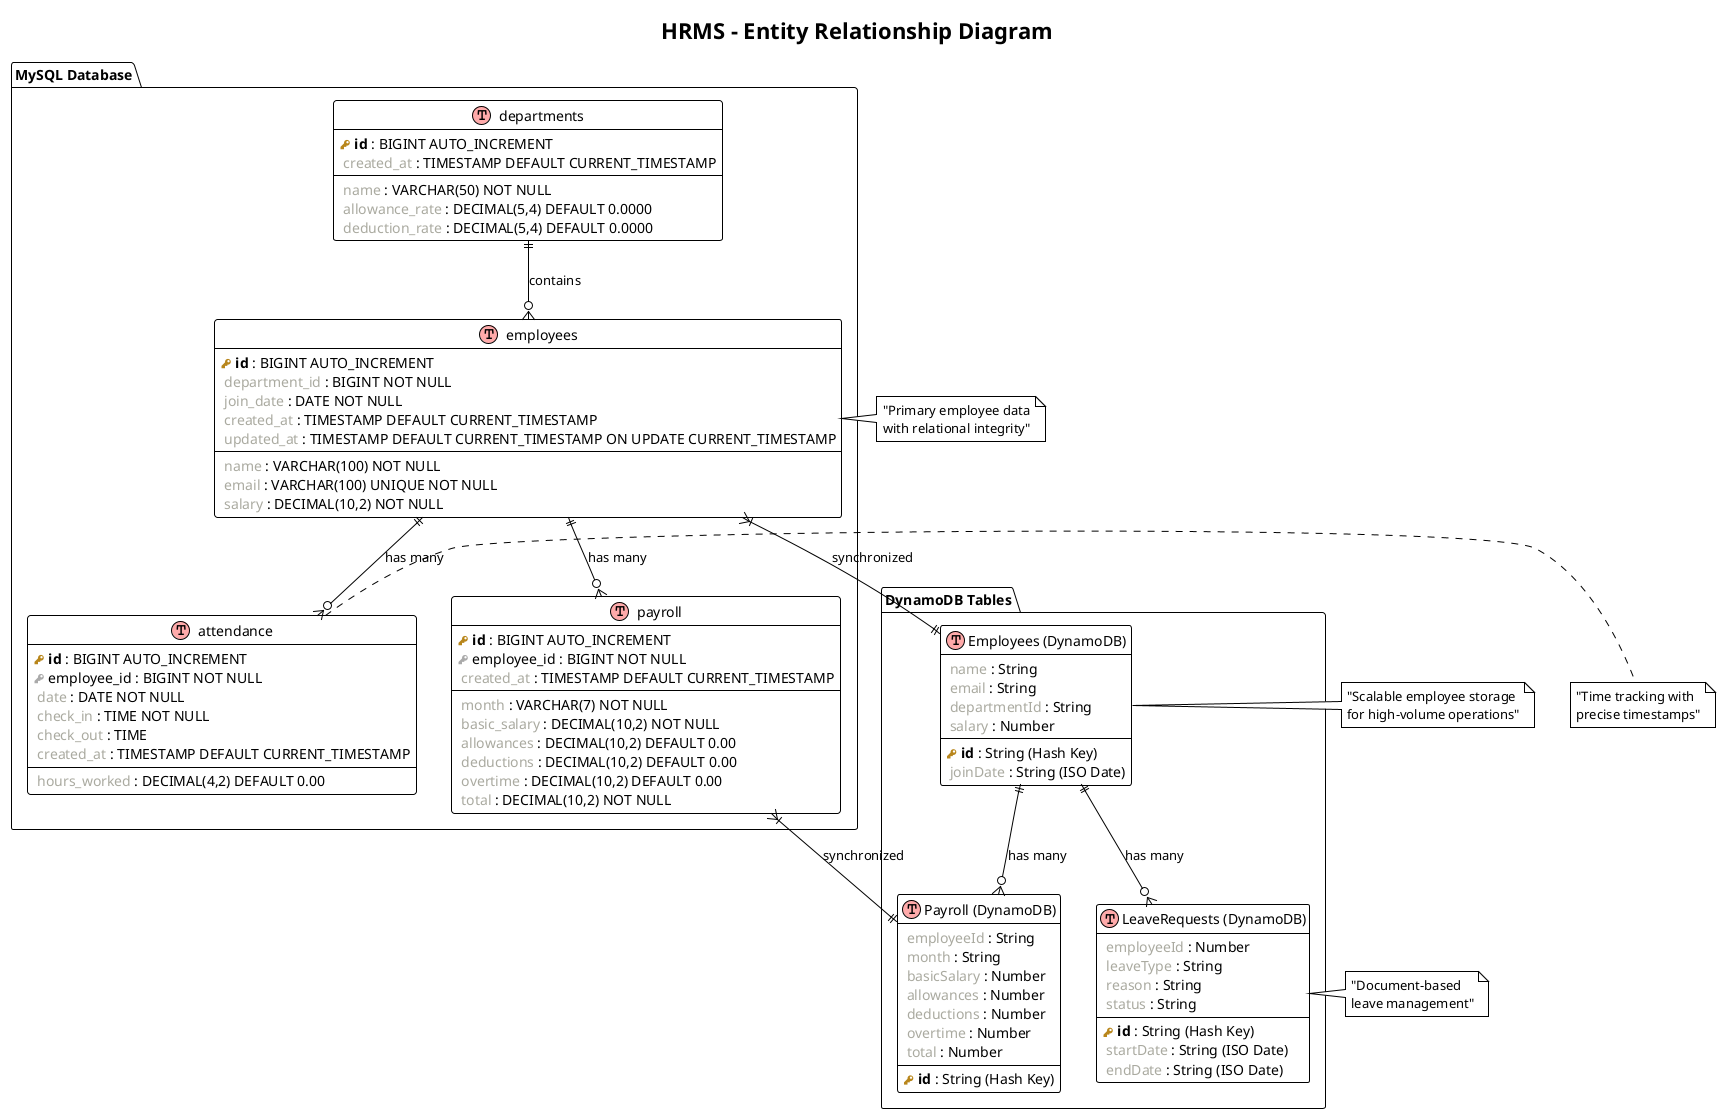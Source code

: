 @startuml HRMS Database ERD
!theme plain
title HRMS - Entity Relationship Diagram

!define TABLE(name,desc) class name as "desc" << (T,#FFAAAA) >>
!define PK(x) <b><color:#b8861b><&key></color> x</b>
!define FK(x) <color:#aaaaaa><&key></color> x
!define COLUMN(x) <color:#aaaaa0> x</color>

package "MySQL Database" {
    TABLE(employees, "employees") {
        PK(id) : BIGINT AUTO_INCREMENT
        COLUMN(name) : VARCHAR(100) NOT NULL
        COLUMN(email) : VARCHAR(100) UNIQUE NOT NULL
        COLUMN(department_id) : BIGINT NOT NULL
        COLUMN(salary) : DECIMAL(10,2) NOT NULL
        COLUMN(join_date) : DATE NOT NULL
        COLUMN(created_at) : TIMESTAMP DEFAULT CURRENT_TIMESTAMP
        COLUMN(updated_at) : TIMESTAMP DEFAULT CURRENT_TIMESTAMP ON UPDATE CURRENT_TIMESTAMP
    }

    TABLE(departments, "departments") {
        PK(id) : BIGINT AUTO_INCREMENT
        COLUMN(name) : VARCHAR(50) NOT NULL
        COLUMN(allowance_rate) : DECIMAL(5,4) DEFAULT 0.0000
        COLUMN(deduction_rate) : DECIMAL(5,4) DEFAULT 0.0000
        COLUMN(created_at) : TIMESTAMP DEFAULT CURRENT_TIMESTAMP
    }

    TABLE(payroll, "payroll") {
        PK(id) : BIGINT AUTO_INCREMENT
        FK(employee_id) : BIGINT NOT NULL
        COLUMN(month) : VARCHAR(7) NOT NULL
        COLUMN(basic_salary) : DECIMAL(10,2) NOT NULL
        COLUMN(allowances) : DECIMAL(10,2) DEFAULT 0.00
        COLUMN(deductions) : DECIMAL(10,2) DEFAULT 0.00
        COLUMN(overtime) : DECIMAL(10,2) DEFAULT 0.00
        COLUMN(total) : DECIMAL(10,2) NOT NULL
        COLUMN(created_at) : TIMESTAMP DEFAULT CURRENT_TIMESTAMP
    }

    TABLE(attendance, "attendance") {
        PK(id) : BIGINT AUTO_INCREMENT
        FK(employee_id) : BIGINT NOT NULL
        COLUMN(date) : DATE NOT NULL
        COLUMN(check_in) : TIME NOT NULL
        COLUMN(check_out) : TIME
        COLUMN(hours_worked) : DECIMAL(4,2) DEFAULT 0.00
        COLUMN(created_at) : TIMESTAMP DEFAULT CURRENT_TIMESTAMP
    }
}

package "DynamoDB Tables" {
    TABLE(dynamo_employees, "Employees (DynamoDB)") {
        PK(id) : String (Hash Key)
        COLUMN(name) : String
        COLUMN(email) : String
        COLUMN(departmentId) : String
        COLUMN(salary) : Number
        COLUMN(joinDate) : String (ISO Date)
    }

    TABLE(dynamo_payroll, "Payroll (DynamoDB)") {
        PK(id) : String (Hash Key)
        COLUMN(employeeId) : String
        COLUMN(month) : String
        COLUMN(basicSalary) : Number
        COLUMN(allowances) : Number
        COLUMN(deductions) : Number
        COLUMN(overtime) : Number
        COLUMN(total) : Number
    }

    TABLE(dynamo_leave, "LeaveRequests (DynamoDB)") {
        PK(id) : String (Hash Key)
        COLUMN(employeeId) : Number
        COLUMN(leaveType) : String
        COLUMN(startDate) : String (ISO Date)
        COLUMN(endDate) : String (ISO Date)
        COLUMN(reason) : String
        COLUMN(status) : String
    }
}

' Relationships - MySQL
employees ||--o{ payroll : "has many"
employees ||--o{ attendance : "has many"
departments ||--o{ employees : "contains"

' Relationships - DynamoDB (logical)
dynamo_employees ||--o{ dynamo_payroll : "has many"
dynamo_employees ||--o{ dynamo_leave : "has many"

' Cross-database relationships (application level)
employees }|--|| dynamo_employees : "synchronized"
payroll }|--|| dynamo_payroll : "synchronized"

note right of employees : "Primary employee data\nwith relational integrity"
note right of dynamo_employees : "Scalable employee storage\nfor high-volume operations"
note right of attendance : "Time tracking with\nprecise timestamps"
note right of dynamo_leave : "Document-based\nleave management"

@enduml